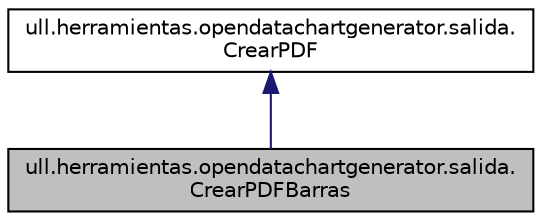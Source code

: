 digraph "ull.herramientas.opendatachartgenerator.salida.CrearPDFBarras"
{
  edge [fontname="Helvetica",fontsize="10",labelfontname="Helvetica",labelfontsize="10"];
  node [fontname="Helvetica",fontsize="10",shape=record];
  Node0 [label="ull.herramientas.opendatachartgenerator.salida.\lCrearPDFBarras",height=0.2,width=0.4,color="black", fillcolor="grey75", style="filled", fontcolor="black"];
  Node1 -> Node0 [dir="back",color="midnightblue",fontsize="10",style="solid",fontname="Helvetica"];
  Node1 [label="ull.herramientas.opendatachartgenerator.salida.\lCrearPDF",height=0.2,width=0.4,color="black", fillcolor="white", style="filled",URL="$classull_1_1herramientas_1_1opendatachartgenerator_1_1salida_1_1_crear_p_d_f.html",tooltip="Clase abstracta utilizada imprimir en un documento pdf esta clase será común a todas las clases de cr..."];
}
